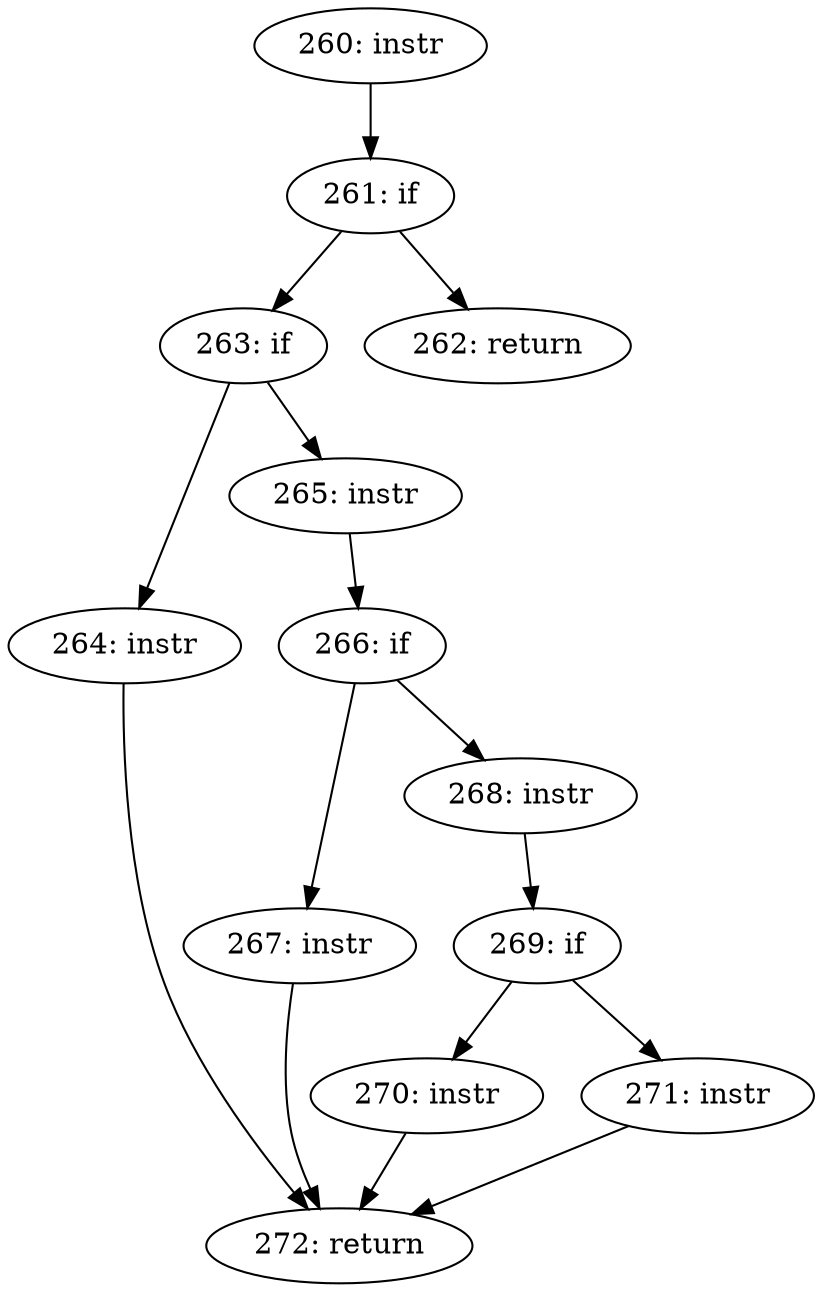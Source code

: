 digraph CFG_sk_rmem_schedule {
260 [label="260: instr"]
	260 -> 261
261 [label="261: if"]
	261 -> 263
	261 -> 262
262 [label="262: return"]
	
263 [label="263: if"]
	263 -> 264
	263 -> 265
264 [label="264: instr"]
	264 -> 272
265 [label="265: instr"]
	265 -> 266
266 [label="266: if"]
	266 -> 267
	266 -> 268
267 [label="267: instr"]
	267 -> 272
268 [label="268: instr"]
	268 -> 269
269 [label="269: if"]
	269 -> 270
	269 -> 271
270 [label="270: instr"]
	270 -> 272
271 [label="271: instr"]
	271 -> 272
272 [label="272: return"]
	
}
